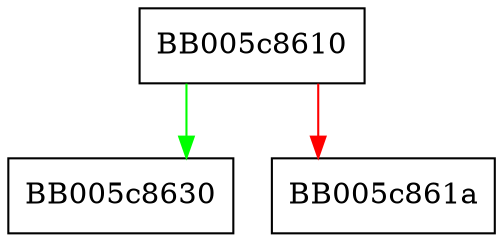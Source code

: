 digraph EVP_KDF_gettable_params {
  node [shape="box"];
  graph [splines=ortho];
  BB005c8610 -> BB005c8630 [color="green"];
  BB005c8610 -> BB005c861a [color="red"];
}